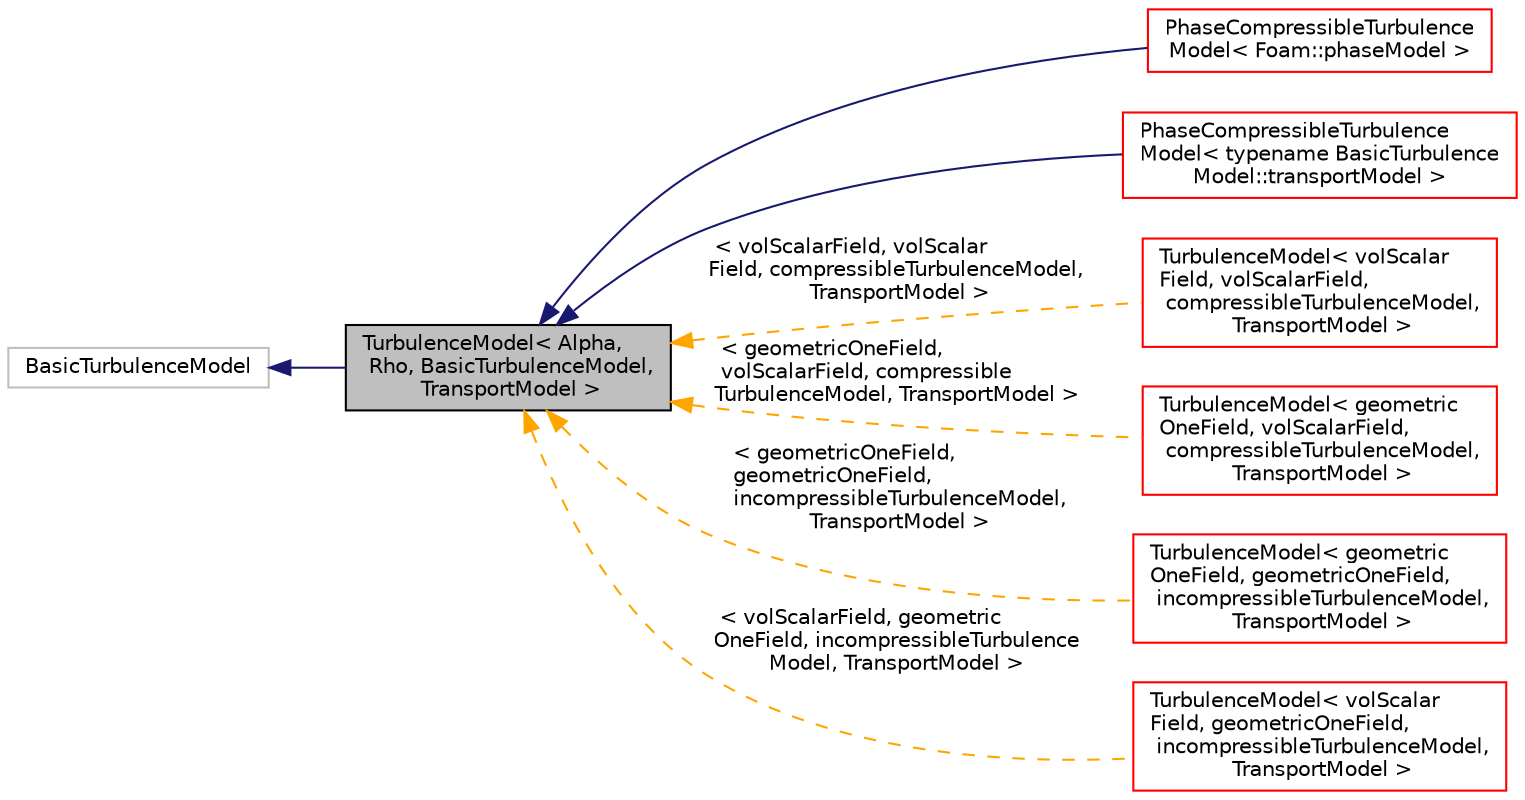 digraph "TurbulenceModel&lt; Alpha, Rho, BasicTurbulenceModel, TransportModel &gt;"
{
  bgcolor="transparent";
  edge [fontname="Helvetica",fontsize="10",labelfontname="Helvetica",labelfontsize="10"];
  node [fontname="Helvetica",fontsize="10",shape=record];
  rankdir="LR";
  Node1 [label="TurbulenceModel\< Alpha,\l Rho, BasicTurbulenceModel,\l TransportModel \>",height=0.2,width=0.4,color="black", fillcolor="grey75", style="filled" fontcolor="black"];
  Node2 -> Node1 [dir="back",color="midnightblue",fontsize="10",style="solid",fontname="Helvetica"];
  Node2 [label="BasicTurbulenceModel",height=0.2,width=0.4,color="grey75"];
  Node1 -> Node3 [dir="back",color="midnightblue",fontsize="10",style="solid",fontname="Helvetica"];
  Node3 [label="PhaseCompressibleTurbulence\lModel\< Foam::phaseModel \>",height=0.2,width=0.4,color="red",URL="$classFoam_1_1PhaseCompressibleTurbulenceModel.html"];
  Node1 -> Node4 [dir="back",color="midnightblue",fontsize="10",style="solid",fontname="Helvetica"];
  Node4 [label="PhaseCompressibleTurbulence\lModel\< typename BasicTurbulence\lModel::transportModel \>",height=0.2,width=0.4,color="red",URL="$classFoam_1_1PhaseCompressibleTurbulenceModel.html"];
  Node1 -> Node5 [dir="back",color="orange",fontsize="10",style="dashed",label=" \< volScalarField, volScalar\lField, compressibleTurbulenceModel,\l TransportModel \>" ,fontname="Helvetica"];
  Node5 [label="TurbulenceModel\< volScalar\lField, volScalarField,\l compressibleTurbulenceModel,\l TransportModel \>",height=0.2,width=0.4,color="red",URL="$classFoam_1_1TurbulenceModel.html"];
  Node1 -> Node6 [dir="back",color="orange",fontsize="10",style="dashed",label=" \< geometricOneField,\l volScalarField, compressible\lTurbulenceModel, TransportModel \>" ,fontname="Helvetica"];
  Node6 [label="TurbulenceModel\< geometric\lOneField, volScalarField,\l compressibleTurbulenceModel,\l TransportModel \>",height=0.2,width=0.4,color="red",URL="$classFoam_1_1TurbulenceModel.html"];
  Node1 -> Node7 [dir="back",color="orange",fontsize="10",style="dashed",label=" \< geometricOneField,\l geometricOneField,\l incompressibleTurbulenceModel,\l TransportModel \>" ,fontname="Helvetica"];
  Node7 [label="TurbulenceModel\< geometric\lOneField, geometricOneField,\l incompressibleTurbulenceModel,\l TransportModel \>",height=0.2,width=0.4,color="red",URL="$classFoam_1_1TurbulenceModel.html"];
  Node1 -> Node8 [dir="back",color="orange",fontsize="10",style="dashed",label=" \< volScalarField, geometric\lOneField, incompressibleTurbulence\lModel, TransportModel \>" ,fontname="Helvetica"];
  Node8 [label="TurbulenceModel\< volScalar\lField, geometricOneField,\l incompressibleTurbulenceModel,\l TransportModel \>",height=0.2,width=0.4,color="red",URL="$classFoam_1_1TurbulenceModel.html"];
}
